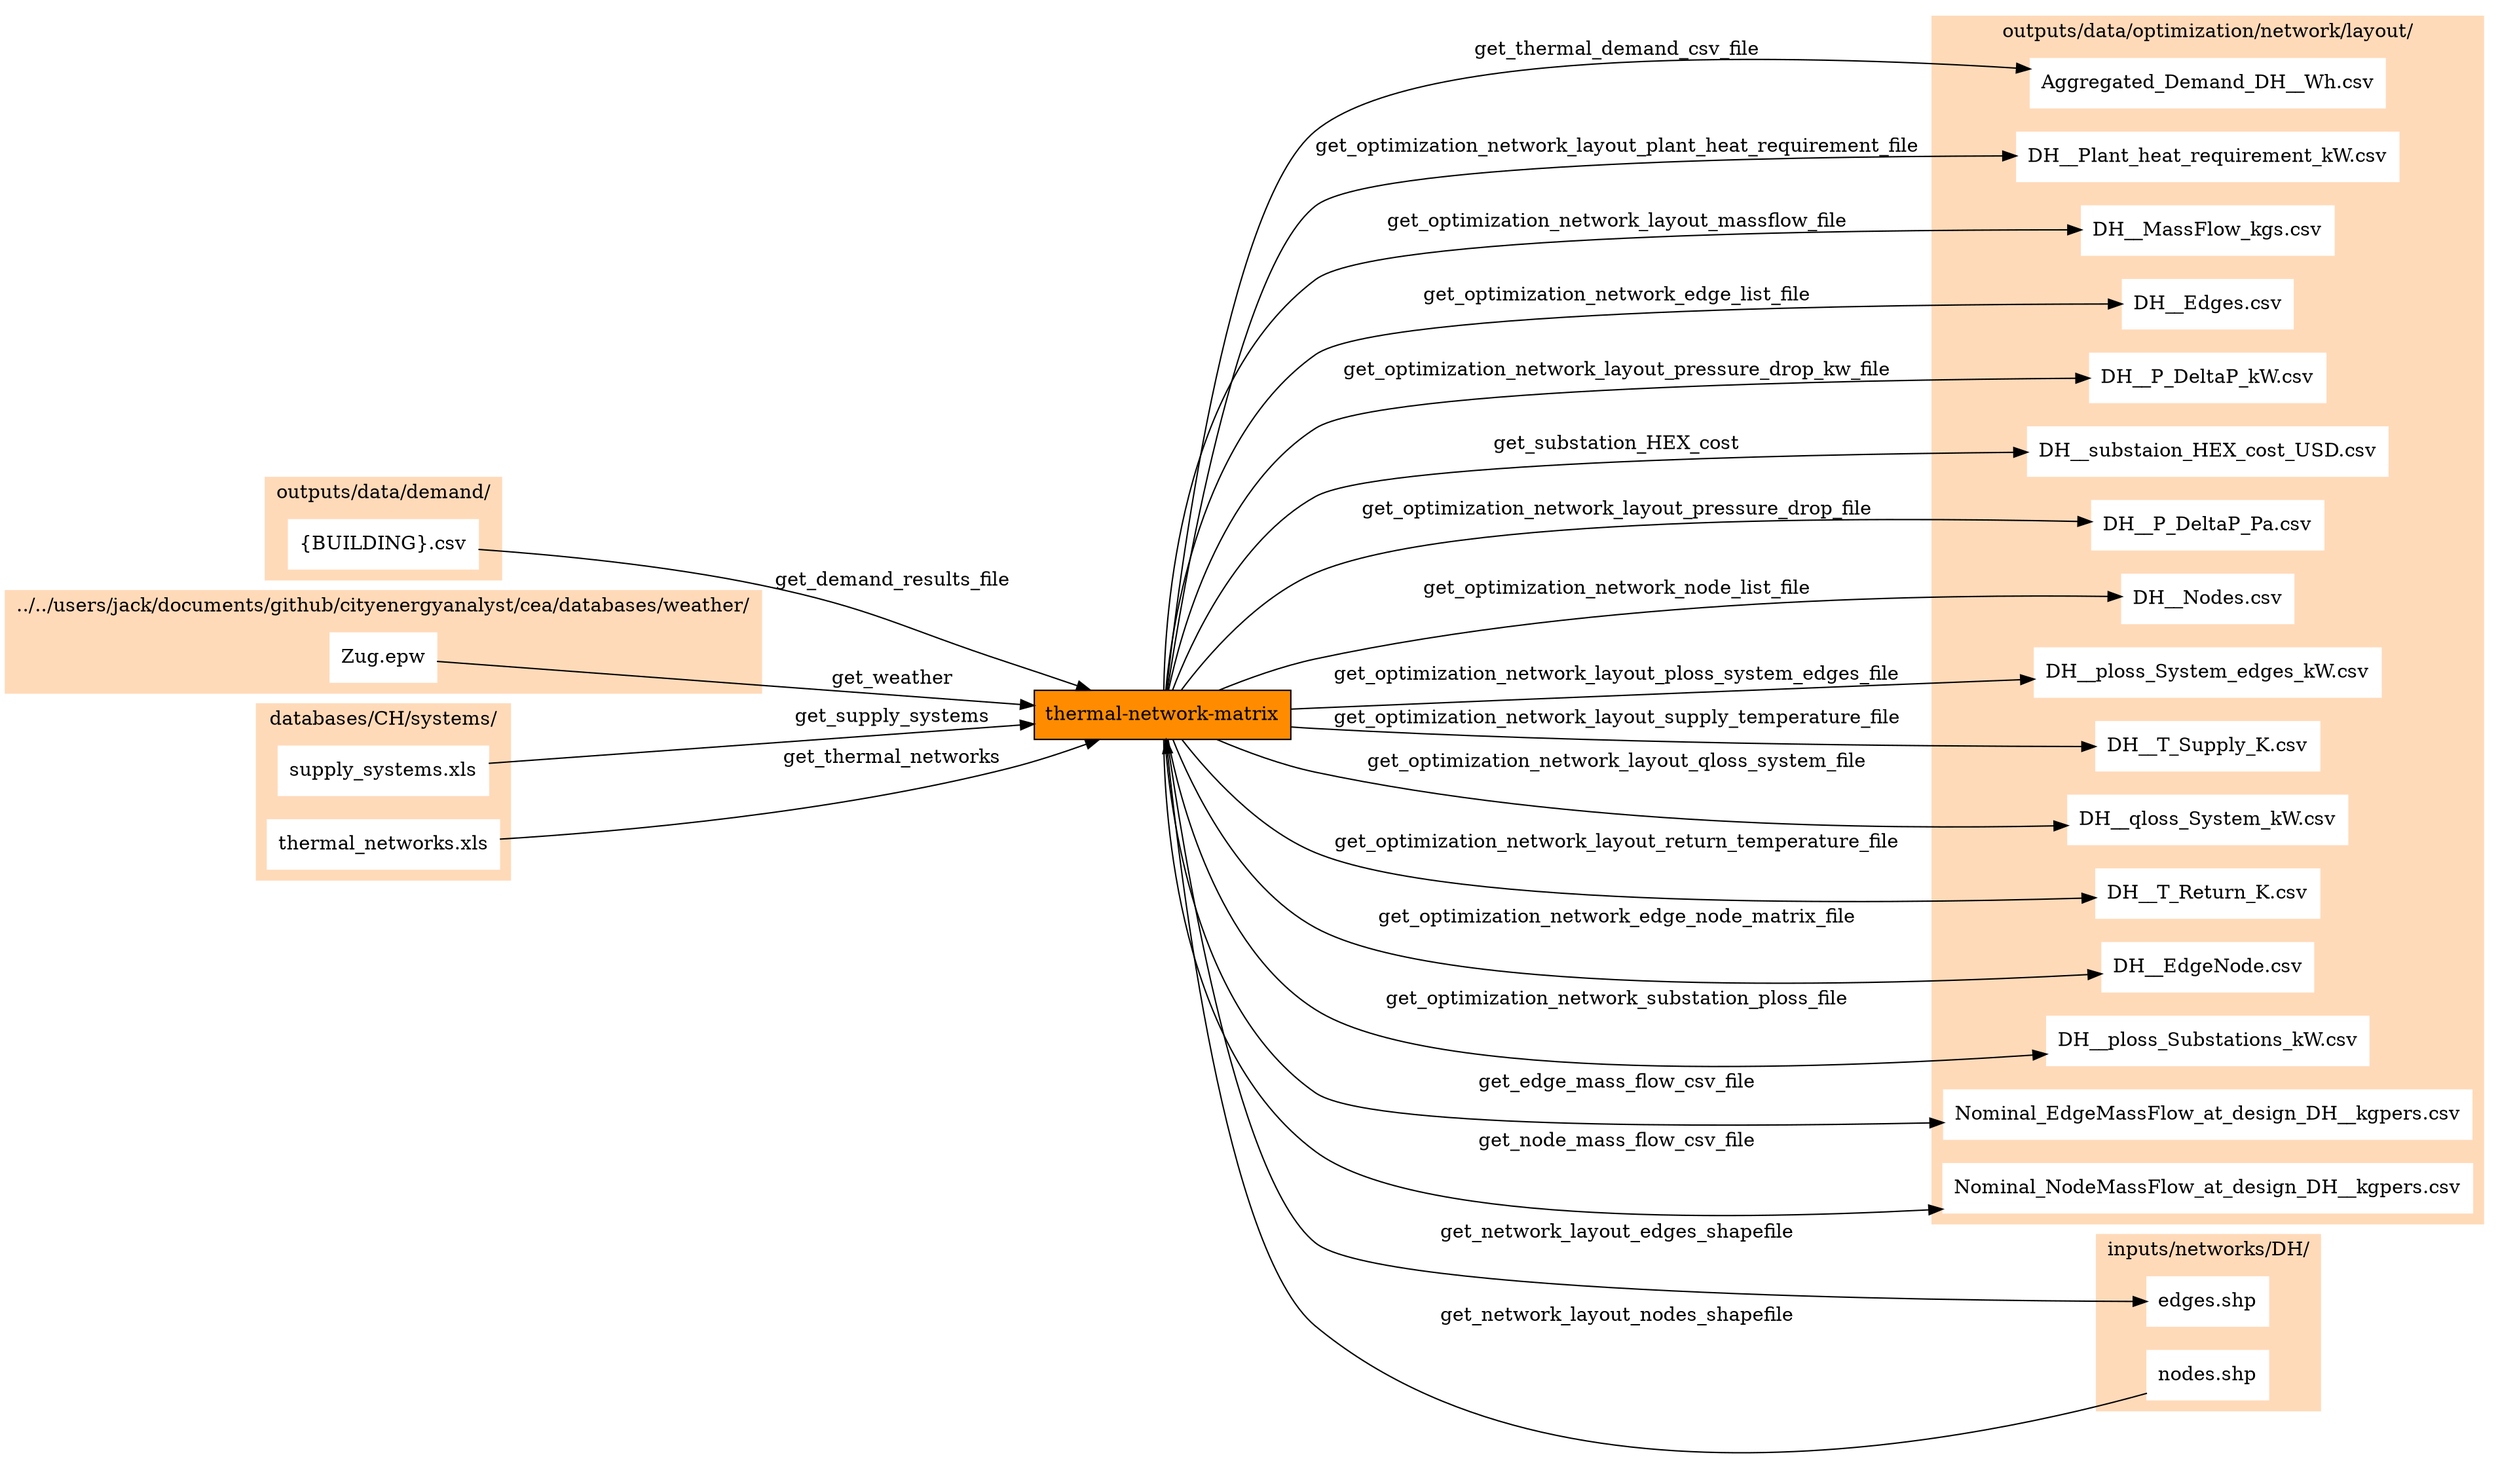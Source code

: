 digraph trace_inputlocator {
    rankdir="LR";
    node [shape=box];
    graph [overlap = false];
    "thermal-network-matrix"[style=filled, fillcolor=darkorange];
    "thermal-network-matrix" -> "Aggregated_Demand_DH__Wh.csv"[label="get_thermal_demand_csv_file"]
    "thermal-network-matrix" -> "DH__Plant_heat_requirement_kW.csv"[label="get_optimization_network_layout_plant_heat_requirement_file"]
    "thermal-network-matrix" -> "DH__MassFlow_kgs.csv"[label="get_optimization_network_layout_massflow_file"]
    "thermal-network-matrix" -> "DH__Edges.csv"[label="get_optimization_network_edge_list_file"]
    "thermal-network-matrix" -> "DH__P_DeltaP_kW.csv"[label="get_optimization_network_layout_pressure_drop_kw_file"]
    "thermal-network-matrix" -> "DH__substaion_HEX_cost_USD.csv"[label="get_substation_HEX_cost"]
    "thermal-network-matrix" -> "DH__P_DeltaP_Pa.csv"[label="get_optimization_network_layout_pressure_drop_file"]
    "thermal-network-matrix" -> "DH__Nodes.csv"[label="get_optimization_network_node_list_file"]
    "thermal-network-matrix" -> "DH__ploss_System_edges_kW.csv"[label="get_optimization_network_layout_ploss_system_edges_file"]
    "thermal-network-matrix" -> "DH__T_Supply_K.csv"[label="get_optimization_network_layout_supply_temperature_file"]
    "thermal-network-matrix" -> "DH__qloss_System_kW.csv"[label="get_optimization_network_layout_qloss_system_file"]
    "thermal-network-matrix" -> "DH__T_Return_K.csv"[label="get_optimization_network_layout_return_temperature_file"]
    "thermal-network-matrix" -> "DH__EdgeNode.csv"[label="get_optimization_network_edge_node_matrix_file"]
    "thermal-network-matrix" -> "DH__ploss_Substations_kW.csv"[label="get_optimization_network_substation_ploss_file"]
    "thermal-network-matrix" -> "Nominal_EdgeMassFlow_at_design_DH__kgpers.csv"[label="get_edge_mass_flow_csv_file"]
    "thermal-network-matrix" -> "Nominal_NodeMassFlow_at_design_DH__kgpers.csv"[label="get_node_mass_flow_csv_file"]

    "{BUILDING}.csv" -> "thermal-network-matrix"[label="get_demand_results_file"]

    "thermal-network-matrix" -> "edges.shp"[label="get_network_layout_edges_shapefile"]
    "nodes.shp" -> "thermal-network-matrix"[label="get_network_layout_nodes_shapefile"]

    "Zug.epw" -> "thermal-network-matrix"[label="get_weather"]

    "supply_systems.xls" -> "thermal-network-matrix"[label="get_supply_systems"]
    "thermal_networks.xls" -> "thermal-network-matrix"[label="get_thermal_networks"]

    subgraph cluster_0 {
        style = filled;
        color = peachpuff;
	label="outputs/data/optimization/network/layout/"
	"Aggregated_Demand_DH__Wh.csv"[style=filled, color=white]
	"DH__Plant_heat_requirement_kW.csv"[style=filled, color=white]
	"DH__MassFlow_kgs.csv"[style=filled, color=white]
	"DH__Edges.csv"[style=filled, color=white]
	"DH__EdgeNode.csv"[style=filled, color=white]
	"DH__P_DeltaP_kW.csv"[style=filled, color=white]
	"DH__substaion_HEX_cost_USD.csv"[style=filled, color=white]
	"DH__P_DeltaP_Pa.csv"[style=filled, color=white]
	"DH__Nodes.csv"[style=filled, color=white]
	"DH__ploss_System_edges_kW.csv"[style=filled, color=white]
	"DH__T_Supply_K.csv"[style=filled, color=white]
	"DH__qloss_System_kW.csv"[style=filled, color=white]
	"DH__T_Return_K.csv"[style=filled, color=white]
	"DH__ploss_Substations_kW.csv"[style=filled, color=white]
	"Nominal_EdgeMassFlow_at_design_DH__kgpers.csv"[style=filled, color=white]
	"Nominal_NodeMassFlow_at_design_DH__kgpers.csv"[style=filled, color=white]
	}

    subgraph cluster_1 {
        style = filled;
        color = peachpuff;
	label="outputs/data/demand/"
	"{BUILDING}.csv"[style=filled, color=white]
	}

    subgraph cluster_2 {
        style = filled;
        color = peachpuff;
	label="inputs/networks/DH/"
	"edges.shp"[style=filled, color=white]
	"nodes.shp"[style=filled, color=white]
	}

    subgraph cluster_3 {
        style = filled;
        color = peachpuff;
	label="../../users/jack/documents/github/cityenergyanalyst/cea/databases/weather/"
	"Zug.epw"[style=filled, color=white]
	}

    subgraph cluster_4 {
        style = filled;
        color = peachpuff;
	label="databases/CH/systems/"
	"supply_systems.xls"[style=filled, color=white]
	"thermal_networks.xls"[style=filled, color=white]
	}
	}
